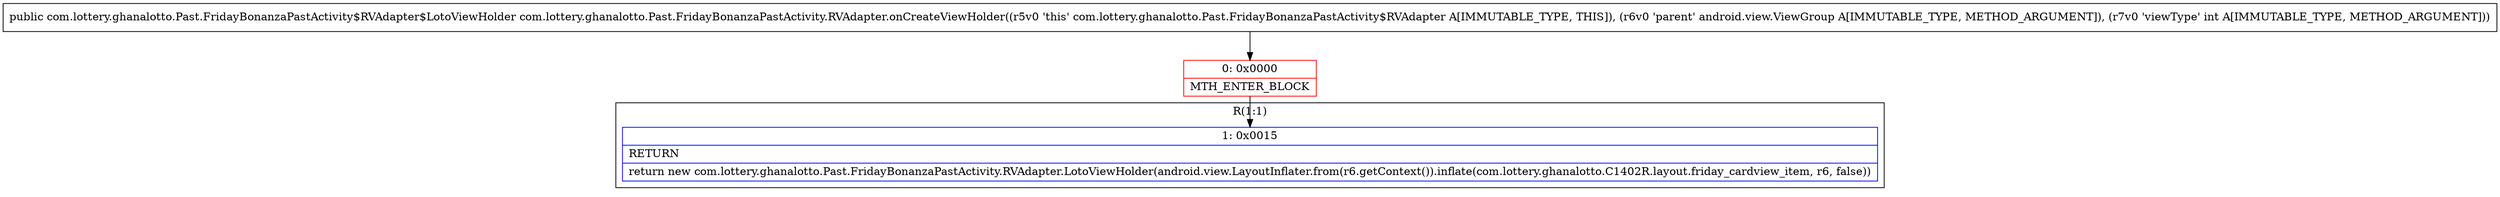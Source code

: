 digraph "CFG forcom.lottery.ghanalotto.Past.FridayBonanzaPastActivity.RVAdapter.onCreateViewHolder(Landroid\/view\/ViewGroup;I)Lcom\/lottery\/ghanalotto\/Past\/FridayBonanzaPastActivity$RVAdapter$LotoViewHolder;" {
subgraph cluster_Region_1447870008 {
label = "R(1:1)";
node [shape=record,color=blue];
Node_1 [shape=record,label="{1\:\ 0x0015|RETURN\l|return new com.lottery.ghanalotto.Past.FridayBonanzaPastActivity.RVAdapter.LotoViewHolder(android.view.LayoutInflater.from(r6.getContext()).inflate(com.lottery.ghanalotto.C1402R.layout.friday_cardview_item, r6, false))\l}"];
}
Node_0 [shape=record,color=red,label="{0\:\ 0x0000|MTH_ENTER_BLOCK\l}"];
MethodNode[shape=record,label="{public com.lottery.ghanalotto.Past.FridayBonanzaPastActivity$RVAdapter$LotoViewHolder com.lottery.ghanalotto.Past.FridayBonanzaPastActivity.RVAdapter.onCreateViewHolder((r5v0 'this' com.lottery.ghanalotto.Past.FridayBonanzaPastActivity$RVAdapter A[IMMUTABLE_TYPE, THIS]), (r6v0 'parent' android.view.ViewGroup A[IMMUTABLE_TYPE, METHOD_ARGUMENT]), (r7v0 'viewType' int A[IMMUTABLE_TYPE, METHOD_ARGUMENT])) }"];
MethodNode -> Node_0;
Node_0 -> Node_1;
}

